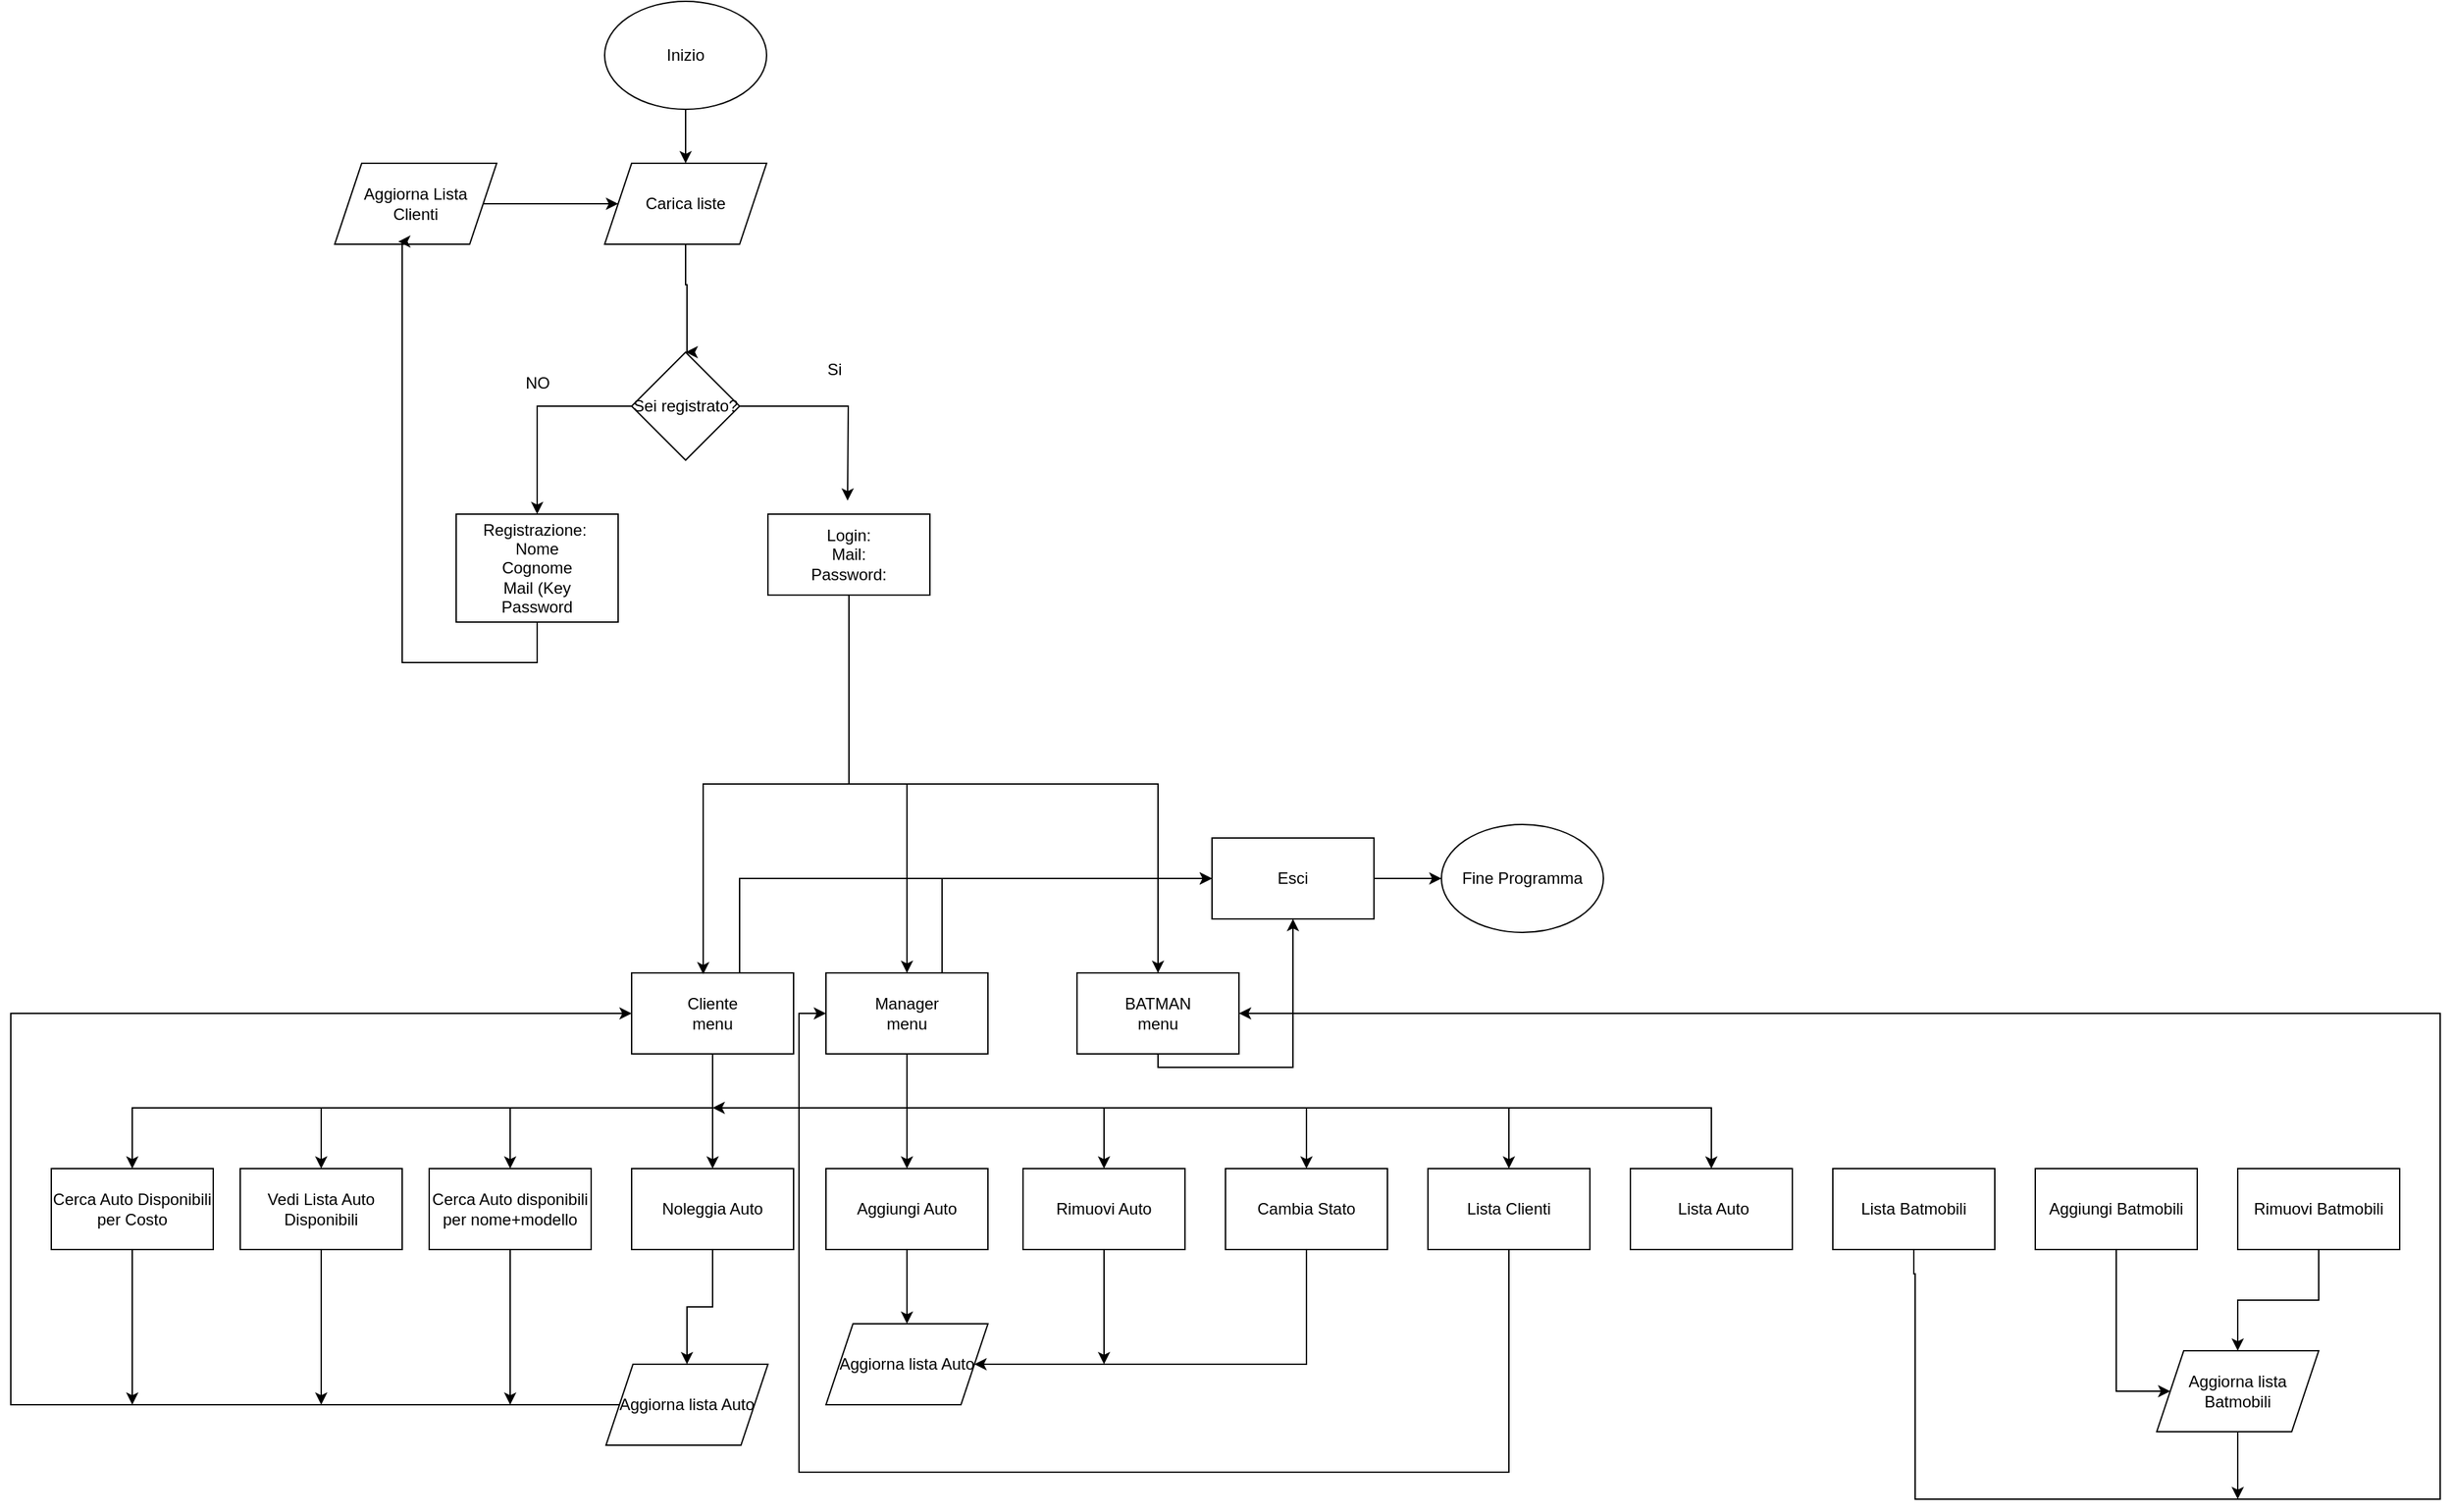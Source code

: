<mxfile version="24.2.8" type="github">
  <diagram id="C5RBs43oDa-KdzZeNtuy" name="Page-1">
    <mxGraphModel dx="1941" dy="1769" grid="1" gridSize="10" guides="1" tooltips="1" connect="1" arrows="1" fold="1" page="1" pageScale="1" pageWidth="827" pageHeight="1169" math="0" shadow="0">
      <root>
        <mxCell id="WIyWlLk6GJQsqaUBKTNV-0" />
        <mxCell id="WIyWlLk6GJQsqaUBKTNV-1" parent="WIyWlLk6GJQsqaUBKTNV-0" />
        <mxCell id="CLyrZ0fL3mQYpZ_oy234-67" style="edgeStyle=orthogonalEdgeStyle;rounded=0;orthogonalLoop=1;jettySize=auto;html=1;entryX=0.5;entryY=0;entryDx=0;entryDy=0;" edge="1" parent="WIyWlLk6GJQsqaUBKTNV-1" source="CLyrZ0fL3mQYpZ_oy234-0" target="CLyrZ0fL3mQYpZ_oy234-66">
          <mxGeometry relative="1" as="geometry">
            <mxPoint x="250" y="20" as="targetPoint" />
          </mxGeometry>
        </mxCell>
        <mxCell id="CLyrZ0fL3mQYpZ_oy234-0" value="Inizio" style="ellipse;whiteSpace=wrap;html=1;" vertex="1" parent="WIyWlLk6GJQsqaUBKTNV-1">
          <mxGeometry x="190" y="-80" width="120" height="80" as="geometry" />
        </mxCell>
        <mxCell id="CLyrZ0fL3mQYpZ_oy234-4" value="" style="edgeStyle=orthogonalEdgeStyle;rounded=0;orthogonalLoop=1;jettySize=auto;html=1;" edge="1" parent="WIyWlLk6GJQsqaUBKTNV-1" source="CLyrZ0fL3mQYpZ_oy234-1" target="CLyrZ0fL3mQYpZ_oy234-3">
          <mxGeometry relative="1" as="geometry" />
        </mxCell>
        <mxCell id="CLyrZ0fL3mQYpZ_oy234-5" style="edgeStyle=orthogonalEdgeStyle;rounded=0;orthogonalLoop=1;jettySize=auto;html=1;" edge="1" parent="WIyWlLk6GJQsqaUBKTNV-1" source="CLyrZ0fL3mQYpZ_oy234-1">
          <mxGeometry relative="1" as="geometry">
            <mxPoint x="370" y="290" as="targetPoint" />
          </mxGeometry>
        </mxCell>
        <mxCell id="CLyrZ0fL3mQYpZ_oy234-1" value="Sei registrato?" style="rhombus;whiteSpace=wrap;html=1;" vertex="1" parent="WIyWlLk6GJQsqaUBKTNV-1">
          <mxGeometry x="210" y="180" width="80" height="80" as="geometry" />
        </mxCell>
        <mxCell id="CLyrZ0fL3mQYpZ_oy234-3" value="Registrazione:&amp;nbsp;&lt;div&gt;Nome&lt;div&gt;Cognome&lt;/div&gt;&lt;div&gt;Mail (Key&lt;/div&gt;&lt;div&gt;Password&lt;/div&gt;&lt;/div&gt;" style="whiteSpace=wrap;html=1;" vertex="1" parent="WIyWlLk6GJQsqaUBKTNV-1">
          <mxGeometry x="80" y="300" width="120" height="80" as="geometry" />
        </mxCell>
        <mxCell id="CLyrZ0fL3mQYpZ_oy234-6" value="NO" style="text;html=1;align=center;verticalAlign=middle;resizable=0;points=[];autosize=1;strokeColor=none;fillColor=none;" vertex="1" parent="WIyWlLk6GJQsqaUBKTNV-1">
          <mxGeometry x="120" y="188" width="40" height="30" as="geometry" />
        </mxCell>
        <mxCell id="CLyrZ0fL3mQYpZ_oy234-7" value="Si" style="text;html=1;align=center;verticalAlign=middle;resizable=0;points=[];autosize=1;strokeColor=none;fillColor=none;" vertex="1" parent="WIyWlLk6GJQsqaUBKTNV-1">
          <mxGeometry x="345" y="178" width="30" height="30" as="geometry" />
        </mxCell>
        <mxCell id="CLyrZ0fL3mQYpZ_oy234-16" style="edgeStyle=orthogonalEdgeStyle;rounded=0;orthogonalLoop=1;jettySize=auto;html=1;entryX=0.5;entryY=0;entryDx=0;entryDy=0;" edge="1" parent="WIyWlLk6GJQsqaUBKTNV-1" source="CLyrZ0fL3mQYpZ_oy234-11" target="CLyrZ0fL3mQYpZ_oy234-13">
          <mxGeometry relative="1" as="geometry" />
        </mxCell>
        <mxCell id="CLyrZ0fL3mQYpZ_oy234-17" style="edgeStyle=orthogonalEdgeStyle;rounded=0;orthogonalLoop=1;jettySize=auto;html=1;entryX=0.5;entryY=0;entryDx=0;entryDy=0;exitX=0.5;exitY=1;exitDx=0;exitDy=0;" edge="1" parent="WIyWlLk6GJQsqaUBKTNV-1" source="CLyrZ0fL3mQYpZ_oy234-11" target="CLyrZ0fL3mQYpZ_oy234-14">
          <mxGeometry relative="1" as="geometry" />
        </mxCell>
        <mxCell id="CLyrZ0fL3mQYpZ_oy234-11" value="Login:&lt;div&gt;Mail:&lt;/div&gt;&lt;div&gt;Password:&lt;/div&gt;" style="rounded=0;whiteSpace=wrap;html=1;" vertex="1" parent="WIyWlLk6GJQsqaUBKTNV-1">
          <mxGeometry x="311" y="300" width="120" height="60" as="geometry" />
        </mxCell>
        <mxCell id="CLyrZ0fL3mQYpZ_oy234-26" style="edgeStyle=orthogonalEdgeStyle;rounded=0;orthogonalLoop=1;jettySize=auto;html=1;entryX=0.5;entryY=0;entryDx=0;entryDy=0;" edge="1" parent="WIyWlLk6GJQsqaUBKTNV-1" source="CLyrZ0fL3mQYpZ_oy234-12" target="CLyrZ0fL3mQYpZ_oy234-24">
          <mxGeometry relative="1" as="geometry">
            <Array as="points">
              <mxPoint x="270" y="740" />
              <mxPoint x="120" y="740" />
            </Array>
          </mxGeometry>
        </mxCell>
        <mxCell id="CLyrZ0fL3mQYpZ_oy234-27" style="edgeStyle=orthogonalEdgeStyle;rounded=0;orthogonalLoop=1;jettySize=auto;html=1;" edge="1" parent="WIyWlLk6GJQsqaUBKTNV-1" source="CLyrZ0fL3mQYpZ_oy234-12" target="CLyrZ0fL3mQYpZ_oy234-22">
          <mxGeometry relative="1" as="geometry">
            <Array as="points">
              <mxPoint x="270" y="740" />
              <mxPoint x="-20" y="740" />
            </Array>
          </mxGeometry>
        </mxCell>
        <mxCell id="CLyrZ0fL3mQYpZ_oy234-28" style="edgeStyle=orthogonalEdgeStyle;rounded=0;orthogonalLoop=1;jettySize=auto;html=1;" edge="1" parent="WIyWlLk6GJQsqaUBKTNV-1" source="CLyrZ0fL3mQYpZ_oy234-12" target="CLyrZ0fL3mQYpZ_oy234-23">
          <mxGeometry relative="1" as="geometry">
            <Array as="points">
              <mxPoint x="270" y="740" />
              <mxPoint x="-160" y="740" />
            </Array>
          </mxGeometry>
        </mxCell>
        <mxCell id="CLyrZ0fL3mQYpZ_oy234-29" style="edgeStyle=orthogonalEdgeStyle;rounded=0;orthogonalLoop=1;jettySize=auto;html=1;" edge="1" parent="WIyWlLk6GJQsqaUBKTNV-1" source="CLyrZ0fL3mQYpZ_oy234-12" target="CLyrZ0fL3mQYpZ_oy234-25">
          <mxGeometry relative="1" as="geometry">
            <Array as="points">
              <mxPoint x="270" y="750" />
              <mxPoint x="270" y="750" />
            </Array>
          </mxGeometry>
        </mxCell>
        <mxCell id="CLyrZ0fL3mQYpZ_oy234-88" style="edgeStyle=orthogonalEdgeStyle;rounded=0;orthogonalLoop=1;jettySize=auto;html=1;entryX=0;entryY=0.5;entryDx=0;entryDy=0;" edge="1" parent="WIyWlLk6GJQsqaUBKTNV-1" source="CLyrZ0fL3mQYpZ_oy234-12" target="CLyrZ0fL3mQYpZ_oy234-83">
          <mxGeometry relative="1" as="geometry">
            <Array as="points">
              <mxPoint x="290" y="570" />
            </Array>
          </mxGeometry>
        </mxCell>
        <mxCell id="CLyrZ0fL3mQYpZ_oy234-12" value="Cliente&lt;div&gt;menu&lt;/div&gt;" style="rounded=0;whiteSpace=wrap;html=1;" vertex="1" parent="WIyWlLk6GJQsqaUBKTNV-1">
          <mxGeometry x="210" y="640" width="120" height="60" as="geometry" />
        </mxCell>
        <mxCell id="CLyrZ0fL3mQYpZ_oy234-36" style="edgeStyle=orthogonalEdgeStyle;rounded=0;orthogonalLoop=1;jettySize=auto;html=1;entryX=0.5;entryY=0;entryDx=0;entryDy=0;" edge="1" parent="WIyWlLk6GJQsqaUBKTNV-1" source="CLyrZ0fL3mQYpZ_oy234-13" target="CLyrZ0fL3mQYpZ_oy234-30">
          <mxGeometry relative="1" as="geometry" />
        </mxCell>
        <mxCell id="CLyrZ0fL3mQYpZ_oy234-37" style="edgeStyle=orthogonalEdgeStyle;rounded=0;orthogonalLoop=1;jettySize=auto;html=1;entryX=0.5;entryY=0;entryDx=0;entryDy=0;" edge="1" parent="WIyWlLk6GJQsqaUBKTNV-1" target="CLyrZ0fL3mQYpZ_oy234-31">
          <mxGeometry relative="1" as="geometry">
            <mxPoint x="560" y="780" as="targetPoint" />
            <mxPoint x="500" y="740" as="sourcePoint" />
            <Array as="points">
              <mxPoint x="560" y="740" />
            </Array>
          </mxGeometry>
        </mxCell>
        <mxCell id="CLyrZ0fL3mQYpZ_oy234-38" style="edgeStyle=orthogonalEdgeStyle;rounded=0;orthogonalLoop=1;jettySize=auto;html=1;" edge="1" parent="WIyWlLk6GJQsqaUBKTNV-1" source="CLyrZ0fL3mQYpZ_oy234-13" target="CLyrZ0fL3mQYpZ_oy234-32">
          <mxGeometry relative="1" as="geometry">
            <Array as="points">
              <mxPoint x="414" y="740" />
              <mxPoint x="710" y="740" />
            </Array>
          </mxGeometry>
        </mxCell>
        <mxCell id="CLyrZ0fL3mQYpZ_oy234-39" style="edgeStyle=orthogonalEdgeStyle;rounded=0;orthogonalLoop=1;jettySize=auto;html=1;entryX=0.5;entryY=0;entryDx=0;entryDy=0;" edge="1" parent="WIyWlLk6GJQsqaUBKTNV-1" source="CLyrZ0fL3mQYpZ_oy234-13" target="CLyrZ0fL3mQYpZ_oy234-33">
          <mxGeometry relative="1" as="geometry">
            <Array as="points">
              <mxPoint x="414" y="740" />
              <mxPoint x="860" y="740" />
            </Array>
          </mxGeometry>
        </mxCell>
        <mxCell id="CLyrZ0fL3mQYpZ_oy234-40" style="edgeStyle=orthogonalEdgeStyle;rounded=0;orthogonalLoop=1;jettySize=auto;html=1;entryX=0.5;entryY=0;entryDx=0;entryDy=0;" edge="1" parent="WIyWlLk6GJQsqaUBKTNV-1" source="CLyrZ0fL3mQYpZ_oy234-13" target="CLyrZ0fL3mQYpZ_oy234-35">
          <mxGeometry relative="1" as="geometry">
            <Array as="points">
              <mxPoint x="414" y="740" />
              <mxPoint x="1010" y="740" />
            </Array>
          </mxGeometry>
        </mxCell>
        <mxCell id="CLyrZ0fL3mQYpZ_oy234-42" style="edgeStyle=orthogonalEdgeStyle;rounded=0;orthogonalLoop=1;jettySize=auto;html=1;" edge="1" parent="WIyWlLk6GJQsqaUBKTNV-1" source="CLyrZ0fL3mQYpZ_oy234-13">
          <mxGeometry relative="1" as="geometry">
            <mxPoint x="270" y="740" as="targetPoint" />
            <Array as="points">
              <mxPoint x="414" y="740" />
            </Array>
          </mxGeometry>
        </mxCell>
        <mxCell id="CLyrZ0fL3mQYpZ_oy234-89" style="edgeStyle=orthogonalEdgeStyle;rounded=0;orthogonalLoop=1;jettySize=auto;html=1;entryX=0;entryY=0.5;entryDx=0;entryDy=0;" edge="1" parent="WIyWlLk6GJQsqaUBKTNV-1" source="CLyrZ0fL3mQYpZ_oy234-13" target="CLyrZ0fL3mQYpZ_oy234-83">
          <mxGeometry relative="1" as="geometry">
            <Array as="points">
              <mxPoint x="440" y="570" />
            </Array>
          </mxGeometry>
        </mxCell>
        <mxCell id="CLyrZ0fL3mQYpZ_oy234-13" value="Manager&lt;div&gt;menu&lt;/div&gt;" style="rounded=0;whiteSpace=wrap;html=1;" vertex="1" parent="WIyWlLk6GJQsqaUBKTNV-1">
          <mxGeometry x="354" y="640" width="120" height="60" as="geometry" />
        </mxCell>
        <mxCell id="CLyrZ0fL3mQYpZ_oy234-84" style="edgeStyle=orthogonalEdgeStyle;rounded=0;orthogonalLoop=1;jettySize=auto;html=1;entryX=0.5;entryY=1;entryDx=0;entryDy=0;" edge="1" parent="WIyWlLk6GJQsqaUBKTNV-1" source="CLyrZ0fL3mQYpZ_oy234-14" target="CLyrZ0fL3mQYpZ_oy234-83">
          <mxGeometry relative="1" as="geometry">
            <Array as="points">
              <mxPoint x="600" y="710" />
              <mxPoint x="700" y="710" />
            </Array>
          </mxGeometry>
        </mxCell>
        <mxCell id="CLyrZ0fL3mQYpZ_oy234-14" value="BATMAN&lt;div&gt;menu&lt;/div&gt;" style="rounded=0;whiteSpace=wrap;html=1;" vertex="1" parent="WIyWlLk6GJQsqaUBKTNV-1">
          <mxGeometry x="540" y="640" width="120" height="60" as="geometry" />
        </mxCell>
        <mxCell id="CLyrZ0fL3mQYpZ_oy234-15" style="edgeStyle=orthogonalEdgeStyle;rounded=0;orthogonalLoop=1;jettySize=auto;html=1;entryX=0.442;entryY=0.017;entryDx=0;entryDy=0;entryPerimeter=0;" edge="1" parent="WIyWlLk6GJQsqaUBKTNV-1" source="CLyrZ0fL3mQYpZ_oy234-11" target="CLyrZ0fL3mQYpZ_oy234-12">
          <mxGeometry relative="1" as="geometry" />
        </mxCell>
        <mxCell id="CLyrZ0fL3mQYpZ_oy234-53" style="edgeStyle=orthogonalEdgeStyle;rounded=0;orthogonalLoop=1;jettySize=auto;html=1;" edge="1" parent="WIyWlLk6GJQsqaUBKTNV-1" source="CLyrZ0fL3mQYpZ_oy234-22">
          <mxGeometry relative="1" as="geometry">
            <mxPoint x="-20" y="960" as="targetPoint" />
          </mxGeometry>
        </mxCell>
        <mxCell id="CLyrZ0fL3mQYpZ_oy234-22" value="Vedi Lista Auto&lt;div&gt;Disponibili&lt;/div&gt;" style="rounded=0;whiteSpace=wrap;html=1;" vertex="1" parent="WIyWlLk6GJQsqaUBKTNV-1">
          <mxGeometry x="-80" y="785" width="120" height="60" as="geometry" />
        </mxCell>
        <mxCell id="CLyrZ0fL3mQYpZ_oy234-56" style="edgeStyle=orthogonalEdgeStyle;rounded=0;orthogonalLoop=1;jettySize=auto;html=1;" edge="1" parent="WIyWlLk6GJQsqaUBKTNV-1" source="CLyrZ0fL3mQYpZ_oy234-23">
          <mxGeometry relative="1" as="geometry">
            <mxPoint x="-160" y="960" as="targetPoint" />
          </mxGeometry>
        </mxCell>
        <mxCell id="CLyrZ0fL3mQYpZ_oy234-23" value="Cerca Auto Disponibili per Costo" style="rounded=0;whiteSpace=wrap;html=1;" vertex="1" parent="WIyWlLk6GJQsqaUBKTNV-1">
          <mxGeometry x="-220" y="785" width="120" height="60" as="geometry" />
        </mxCell>
        <mxCell id="CLyrZ0fL3mQYpZ_oy234-55" style="edgeStyle=orthogonalEdgeStyle;rounded=0;orthogonalLoop=1;jettySize=auto;html=1;" edge="1" parent="WIyWlLk6GJQsqaUBKTNV-1" source="CLyrZ0fL3mQYpZ_oy234-24">
          <mxGeometry relative="1" as="geometry">
            <mxPoint x="120" y="960" as="targetPoint" />
          </mxGeometry>
        </mxCell>
        <mxCell id="CLyrZ0fL3mQYpZ_oy234-24" value="Cerca Auto disponibili per nome+modello" style="rounded=0;whiteSpace=wrap;html=1;" vertex="1" parent="WIyWlLk6GJQsqaUBKTNV-1">
          <mxGeometry x="60" y="785" width="120" height="60" as="geometry" />
        </mxCell>
        <mxCell id="CLyrZ0fL3mQYpZ_oy234-81" style="edgeStyle=orthogonalEdgeStyle;rounded=0;orthogonalLoop=1;jettySize=auto;html=1;" edge="1" parent="WIyWlLk6GJQsqaUBKTNV-1" source="CLyrZ0fL3mQYpZ_oy234-25" target="CLyrZ0fL3mQYpZ_oy234-80">
          <mxGeometry relative="1" as="geometry" />
        </mxCell>
        <mxCell id="CLyrZ0fL3mQYpZ_oy234-25" value="Noleggia Auto" style="rounded=0;whiteSpace=wrap;html=1;" vertex="1" parent="WIyWlLk6GJQsqaUBKTNV-1">
          <mxGeometry x="210" y="785" width="120" height="60" as="geometry" />
        </mxCell>
        <mxCell id="CLyrZ0fL3mQYpZ_oy234-71" style="edgeStyle=orthogonalEdgeStyle;rounded=0;orthogonalLoop=1;jettySize=auto;html=1;entryX=0.5;entryY=0;entryDx=0;entryDy=0;" edge="1" parent="WIyWlLk6GJQsqaUBKTNV-1" source="CLyrZ0fL3mQYpZ_oy234-30" target="CLyrZ0fL3mQYpZ_oy234-70">
          <mxGeometry relative="1" as="geometry" />
        </mxCell>
        <mxCell id="CLyrZ0fL3mQYpZ_oy234-30" value="Aggiungi Auto" style="rounded=0;whiteSpace=wrap;html=1;" vertex="1" parent="WIyWlLk6GJQsqaUBKTNV-1">
          <mxGeometry x="354" y="785" width="120" height="60" as="geometry" />
        </mxCell>
        <mxCell id="CLyrZ0fL3mQYpZ_oy234-59" style="edgeStyle=orthogonalEdgeStyle;rounded=0;orthogonalLoop=1;jettySize=auto;html=1;" edge="1" parent="WIyWlLk6GJQsqaUBKTNV-1" source="CLyrZ0fL3mQYpZ_oy234-31">
          <mxGeometry relative="1" as="geometry">
            <mxPoint x="560" y="930" as="targetPoint" />
          </mxGeometry>
        </mxCell>
        <mxCell id="CLyrZ0fL3mQYpZ_oy234-31" value="Rimuovi Auto" style="rounded=0;whiteSpace=wrap;html=1;" vertex="1" parent="WIyWlLk6GJQsqaUBKTNV-1">
          <mxGeometry x="500" y="785" width="120" height="60" as="geometry" />
        </mxCell>
        <mxCell id="CLyrZ0fL3mQYpZ_oy234-60" style="edgeStyle=orthogonalEdgeStyle;rounded=0;orthogonalLoop=1;jettySize=auto;html=1;entryX=1;entryY=0.5;entryDx=0;entryDy=0;" edge="1" parent="WIyWlLk6GJQsqaUBKTNV-1" source="CLyrZ0fL3mQYpZ_oy234-32" target="CLyrZ0fL3mQYpZ_oy234-70">
          <mxGeometry relative="1" as="geometry">
            <mxPoint x="710" y="880" as="targetPoint" />
            <Array as="points">
              <mxPoint x="710" y="930" />
            </Array>
          </mxGeometry>
        </mxCell>
        <mxCell id="CLyrZ0fL3mQYpZ_oy234-32" value="Cambia Stato" style="rounded=0;whiteSpace=wrap;html=1;" vertex="1" parent="WIyWlLk6GJQsqaUBKTNV-1">
          <mxGeometry x="650" y="785" width="120" height="60" as="geometry" />
        </mxCell>
        <mxCell id="CLyrZ0fL3mQYpZ_oy234-73" style="edgeStyle=orthogonalEdgeStyle;rounded=0;orthogonalLoop=1;jettySize=auto;html=1;entryX=0;entryY=0.5;entryDx=0;entryDy=0;" edge="1" parent="WIyWlLk6GJQsqaUBKTNV-1" source="CLyrZ0fL3mQYpZ_oy234-33" target="CLyrZ0fL3mQYpZ_oy234-13">
          <mxGeometry relative="1" as="geometry">
            <Array as="points">
              <mxPoint x="860" y="1010" />
              <mxPoint x="334" y="1010" />
              <mxPoint x="334" y="670" />
            </Array>
          </mxGeometry>
        </mxCell>
        <mxCell id="CLyrZ0fL3mQYpZ_oy234-33" value="Lista Clienti" style="rounded=0;whiteSpace=wrap;html=1;" vertex="1" parent="WIyWlLk6GJQsqaUBKTNV-1">
          <mxGeometry x="800" y="785" width="120" height="60" as="geometry" />
        </mxCell>
        <mxCell id="CLyrZ0fL3mQYpZ_oy234-35" value="&amp;nbsp;Lista Auto" style="rounded=0;whiteSpace=wrap;html=1;" vertex="1" parent="WIyWlLk6GJQsqaUBKTNV-1">
          <mxGeometry x="950" y="785" width="120" height="60" as="geometry" />
        </mxCell>
        <mxCell id="CLyrZ0fL3mQYpZ_oy234-63" style="edgeStyle=orthogonalEdgeStyle;rounded=0;orthogonalLoop=1;jettySize=auto;html=1;entryX=1;entryY=0.5;entryDx=0;entryDy=0;" edge="1" parent="WIyWlLk6GJQsqaUBKTNV-1" source="CLyrZ0fL3mQYpZ_oy234-45" target="CLyrZ0fL3mQYpZ_oy234-14">
          <mxGeometry relative="1" as="geometry">
            <mxPoint x="1160" y="880" as="targetPoint" />
            <Array as="points">
              <mxPoint x="1160" y="863" />
              <mxPoint x="1161" y="863" />
              <mxPoint x="1161" y="1030" />
              <mxPoint x="1550" y="1030" />
              <mxPoint x="1550" y="670" />
            </Array>
          </mxGeometry>
        </mxCell>
        <mxCell id="CLyrZ0fL3mQYpZ_oy234-45" value="Lista Batmobili" style="rounded=0;whiteSpace=wrap;html=1;" vertex="1" parent="WIyWlLk6GJQsqaUBKTNV-1">
          <mxGeometry x="1100" y="785" width="120" height="60" as="geometry" />
        </mxCell>
        <mxCell id="CLyrZ0fL3mQYpZ_oy234-64" style="edgeStyle=orthogonalEdgeStyle;rounded=0;orthogonalLoop=1;jettySize=auto;html=1;entryX=0;entryY=0.5;entryDx=0;entryDy=0;" edge="1" parent="WIyWlLk6GJQsqaUBKTNV-1" source="CLyrZ0fL3mQYpZ_oy234-46" target="CLyrZ0fL3mQYpZ_oy234-77">
          <mxGeometry relative="1" as="geometry">
            <mxPoint x="1310" y="880" as="targetPoint" />
            <Array as="points">
              <mxPoint x="1310" y="950" />
            </Array>
          </mxGeometry>
        </mxCell>
        <mxCell id="CLyrZ0fL3mQYpZ_oy234-46" value="Aggiungi Batmobili" style="rounded=0;whiteSpace=wrap;html=1;" vertex="1" parent="WIyWlLk6GJQsqaUBKTNV-1">
          <mxGeometry x="1250" y="785" width="120" height="60" as="geometry" />
        </mxCell>
        <mxCell id="CLyrZ0fL3mQYpZ_oy234-78" style="edgeStyle=orthogonalEdgeStyle;rounded=0;orthogonalLoop=1;jettySize=auto;html=1;" edge="1" parent="WIyWlLk6GJQsqaUBKTNV-1" source="CLyrZ0fL3mQYpZ_oy234-47" target="CLyrZ0fL3mQYpZ_oy234-77">
          <mxGeometry relative="1" as="geometry" />
        </mxCell>
        <mxCell id="CLyrZ0fL3mQYpZ_oy234-47" value="Rimuovi Batmobili" style="rounded=0;whiteSpace=wrap;html=1;" vertex="1" parent="WIyWlLk6GJQsqaUBKTNV-1">
          <mxGeometry x="1400" y="785" width="120" height="60" as="geometry" />
        </mxCell>
        <mxCell id="CLyrZ0fL3mQYpZ_oy234-69" style="edgeStyle=orthogonalEdgeStyle;rounded=0;orthogonalLoop=1;jettySize=auto;html=1;entryX=0.5;entryY=0;entryDx=0;entryDy=0;" edge="1" parent="WIyWlLk6GJQsqaUBKTNV-1" source="CLyrZ0fL3mQYpZ_oy234-66" target="CLyrZ0fL3mQYpZ_oy234-1">
          <mxGeometry relative="1" as="geometry">
            <mxPoint x="250" y="160" as="targetPoint" />
            <Array as="points">
              <mxPoint x="250" y="130" />
              <mxPoint x="251" y="130" />
            </Array>
          </mxGeometry>
        </mxCell>
        <mxCell id="CLyrZ0fL3mQYpZ_oy234-66" value="Carica liste" style="shape=parallelogram;perimeter=parallelogramPerimeter;whiteSpace=wrap;html=1;fixedSize=1;" vertex="1" parent="WIyWlLk6GJQsqaUBKTNV-1">
          <mxGeometry x="190" y="40" width="120" height="60" as="geometry" />
        </mxCell>
        <mxCell id="CLyrZ0fL3mQYpZ_oy234-70" value="Aggiorna lista Auto" style="shape=parallelogram;perimeter=parallelogramPerimeter;whiteSpace=wrap;html=1;fixedSize=1;" vertex="1" parent="WIyWlLk6GJQsqaUBKTNV-1">
          <mxGeometry x="354" y="900" width="120" height="60" as="geometry" />
        </mxCell>
        <mxCell id="CLyrZ0fL3mQYpZ_oy234-76" style="edgeStyle=orthogonalEdgeStyle;rounded=0;orthogonalLoop=1;jettySize=auto;html=1;entryX=0;entryY=0.5;entryDx=0;entryDy=0;" edge="1" parent="WIyWlLk6GJQsqaUBKTNV-1" source="CLyrZ0fL3mQYpZ_oy234-74" target="CLyrZ0fL3mQYpZ_oy234-66">
          <mxGeometry relative="1" as="geometry" />
        </mxCell>
        <mxCell id="CLyrZ0fL3mQYpZ_oy234-74" value="Aggiorna Lista&lt;div&gt;Clienti&lt;/div&gt;" style="shape=parallelogram;perimeter=parallelogramPerimeter;whiteSpace=wrap;html=1;fixedSize=1;" vertex="1" parent="WIyWlLk6GJQsqaUBKTNV-1">
          <mxGeometry x="-10" y="40" width="120" height="60" as="geometry" />
        </mxCell>
        <mxCell id="CLyrZ0fL3mQYpZ_oy234-75" style="edgeStyle=orthogonalEdgeStyle;rounded=0;orthogonalLoop=1;jettySize=auto;html=1;entryX=0.392;entryY=0.967;entryDx=0;entryDy=0;entryPerimeter=0;" edge="1" parent="WIyWlLk6GJQsqaUBKTNV-1" source="CLyrZ0fL3mQYpZ_oy234-3" target="CLyrZ0fL3mQYpZ_oy234-74">
          <mxGeometry relative="1" as="geometry">
            <Array as="points">
              <mxPoint x="140" y="410" />
              <mxPoint x="40" y="410" />
              <mxPoint x="40" y="98" />
            </Array>
          </mxGeometry>
        </mxCell>
        <mxCell id="CLyrZ0fL3mQYpZ_oy234-79" style="edgeStyle=orthogonalEdgeStyle;rounded=0;orthogonalLoop=1;jettySize=auto;html=1;exitX=0.5;exitY=1;exitDx=0;exitDy=0;" edge="1" parent="WIyWlLk6GJQsqaUBKTNV-1" source="CLyrZ0fL3mQYpZ_oy234-77">
          <mxGeometry relative="1" as="geometry">
            <mxPoint x="1400" y="1030" as="targetPoint" />
          </mxGeometry>
        </mxCell>
        <mxCell id="CLyrZ0fL3mQYpZ_oy234-77" value="Aggiorna lista&lt;div&gt;Batmobili&lt;/div&gt;" style="shape=parallelogram;perimeter=parallelogramPerimeter;whiteSpace=wrap;html=1;fixedSize=1;" vertex="1" parent="WIyWlLk6GJQsqaUBKTNV-1">
          <mxGeometry x="1340" y="920" width="120" height="60" as="geometry" />
        </mxCell>
        <mxCell id="CLyrZ0fL3mQYpZ_oy234-82" style="edgeStyle=orthogonalEdgeStyle;rounded=0;orthogonalLoop=1;jettySize=auto;html=1;entryX=0;entryY=0.5;entryDx=0;entryDy=0;" edge="1" parent="WIyWlLk6GJQsqaUBKTNV-1" source="CLyrZ0fL3mQYpZ_oy234-80" target="CLyrZ0fL3mQYpZ_oy234-12">
          <mxGeometry relative="1" as="geometry">
            <Array as="points">
              <mxPoint x="-250" y="960" />
              <mxPoint x="-250" y="670" />
            </Array>
          </mxGeometry>
        </mxCell>
        <mxCell id="CLyrZ0fL3mQYpZ_oy234-80" value="Aggiorna lista Auto" style="shape=parallelogram;perimeter=parallelogramPerimeter;whiteSpace=wrap;html=1;fixedSize=1;" vertex="1" parent="WIyWlLk6GJQsqaUBKTNV-1">
          <mxGeometry x="191" y="930" width="120" height="60" as="geometry" />
        </mxCell>
        <mxCell id="CLyrZ0fL3mQYpZ_oy234-91" style="edgeStyle=orthogonalEdgeStyle;rounded=0;orthogonalLoop=1;jettySize=auto;html=1;entryX=0;entryY=0.5;entryDx=0;entryDy=0;" edge="1" parent="WIyWlLk6GJQsqaUBKTNV-1" source="CLyrZ0fL3mQYpZ_oy234-83" target="CLyrZ0fL3mQYpZ_oy234-90">
          <mxGeometry relative="1" as="geometry" />
        </mxCell>
        <mxCell id="CLyrZ0fL3mQYpZ_oy234-83" value="Esci" style="rounded=0;whiteSpace=wrap;html=1;" vertex="1" parent="WIyWlLk6GJQsqaUBKTNV-1">
          <mxGeometry x="640" y="540" width="120" height="60" as="geometry" />
        </mxCell>
        <mxCell id="CLyrZ0fL3mQYpZ_oy234-90" value="Fine Programma" style="ellipse;whiteSpace=wrap;html=1;" vertex="1" parent="WIyWlLk6GJQsqaUBKTNV-1">
          <mxGeometry x="810" y="530" width="120" height="80" as="geometry" />
        </mxCell>
      </root>
    </mxGraphModel>
  </diagram>
</mxfile>
